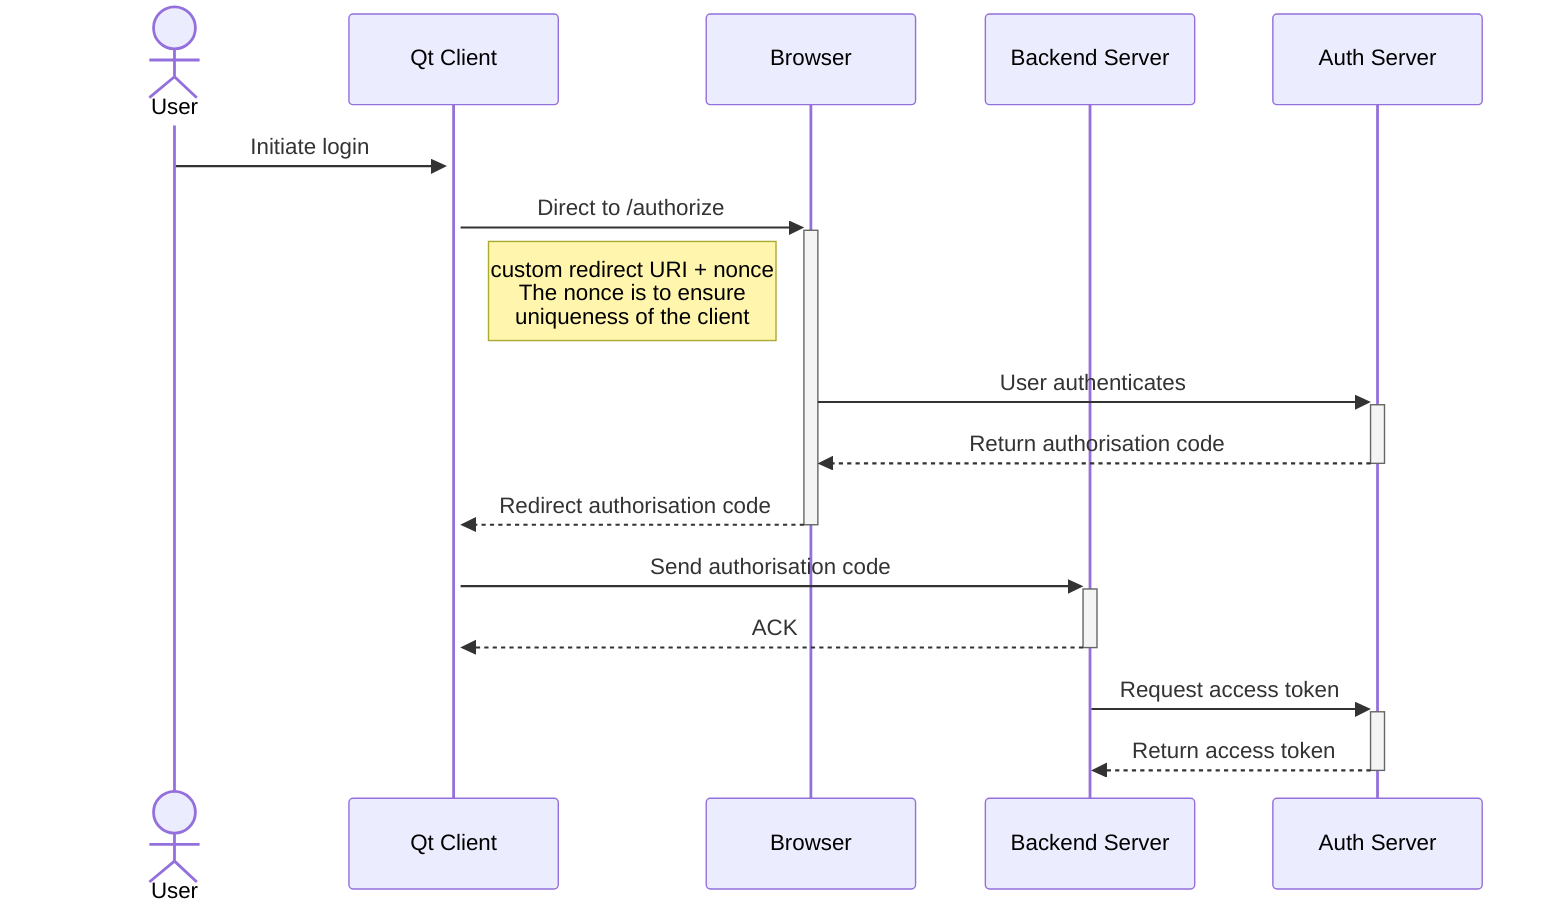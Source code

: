sequenceDiagram
    actor User as User
    participant Client as Qt Client
    participant Browser as Browser
    participant Backend as Backend Server
	participant Auth as Auth Server

	User->>+Client: Initiate login
	Client->>+Browser: Direct to /authorize
	Note right of Client: custom redirect URI + nonce<br/>The nonce is to ensure<br/>uniqueness of the client
	Browser->>+Auth: User authenticates
	Auth-->>-Browser: Return authorisation code
	Browser-->>-Client: Redirect authorisation code
	Client->>+Backend: Send authorisation code
	Backend-->>-Client: ACK
	Backend->>+Auth: Request access token
	Auth-->>-Backend: Return access token